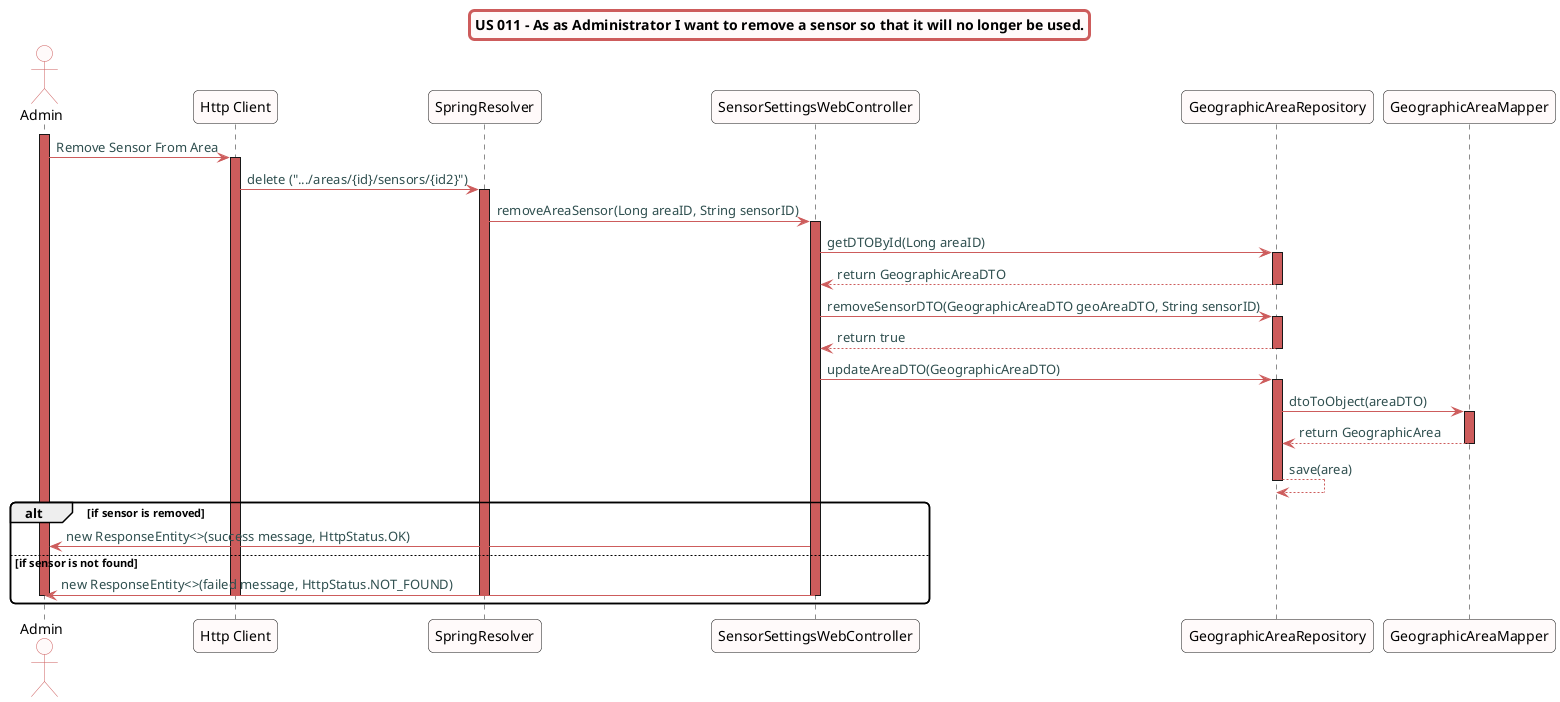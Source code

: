 @startuml
skinparam titleBorderRoundCorner 10
skinparam titleBorderThickness 3
skinparam titleBorderColor indianred
skinparam titleBackgroundColor snow
skinparam FontName quicksand

skinparam actor {
 	BorderColor indianred
 	backgroundColor Snow
 	}

 skinparam sequence {
 	LifeLineBackgroundColor indianred
 	ParticipantBackgroundColor snow
}

 skinparam roundcorner 10

 skinparam component {
   arrowThickness 1
   ArrowFontName Verdana
   ArrowColor indianred
   ArrowFontColor darkslategrey
 }
title US 011 - As as Administrator I want to remove a sensor so that it will no longer be used.

actor "Admin"
activate "Admin"
"Admin" -> "Http Client": Remove Sensor From Area
activate "Http Client"
"Http Client" -> "SpringResolver": delete (".../areas/{id}/sensors/{id2}")
activate "SpringResolver"
"SpringResolver" -> "SensorSettingsWebController":  removeAreaSensor(Long areaID, String sensorID)
activate "SensorSettingsWebController"
"SensorSettingsWebController" -> "GeographicAreaRepository": getDTOById(Long areaID)
activate "GeographicAreaRepository"
"GeographicAreaRepository" --> "SensorSettingsWebController": return GeographicAreaDTO
deactivate "GeographicAreaRepository"
"SensorSettingsWebController" -> "GeographicAreaRepository": removeSensorDTO(GeographicAreaDTO geoAreaDTO, String sensorID)
activate "GeographicAreaRepository"
"GeographicAreaRepository" --> "SensorSettingsWebController": return true
deactivate "GeographicAreaRepository"
"SensorSettingsWebController" -> "GeographicAreaRepository": updateAreaDTO(GeographicAreaDTO)
activate "GeographicAreaRepository"
"GeographicAreaRepository" -> "GeographicAreaMapper": dtoToObject(areaDTO)
activate "GeographicAreaMapper"
"GeographicAreaMapper" --> "GeographicAreaRepository": return GeographicArea
deactivate "GeographicAreaMapper"
"GeographicAreaRepository" --> "GeographicAreaRepository": save(area)
deactivate "GeographicAreaRepository"

alt if sensor is removed
"SensorSettingsWebController" -> "Admin": new ResponseEntity<>(success message, HttpStatus.OK)
else if sensor is not found
"SensorSettingsWebController" -> "Admin": new ResponseEntity<>(failed message, HttpStatus.NOT_FOUND)
deactivate "SensorSettingsWebController"
deactivate "SpringResolver"
deactivate "Http Client"
deactivate "Admin"
end

@enduml